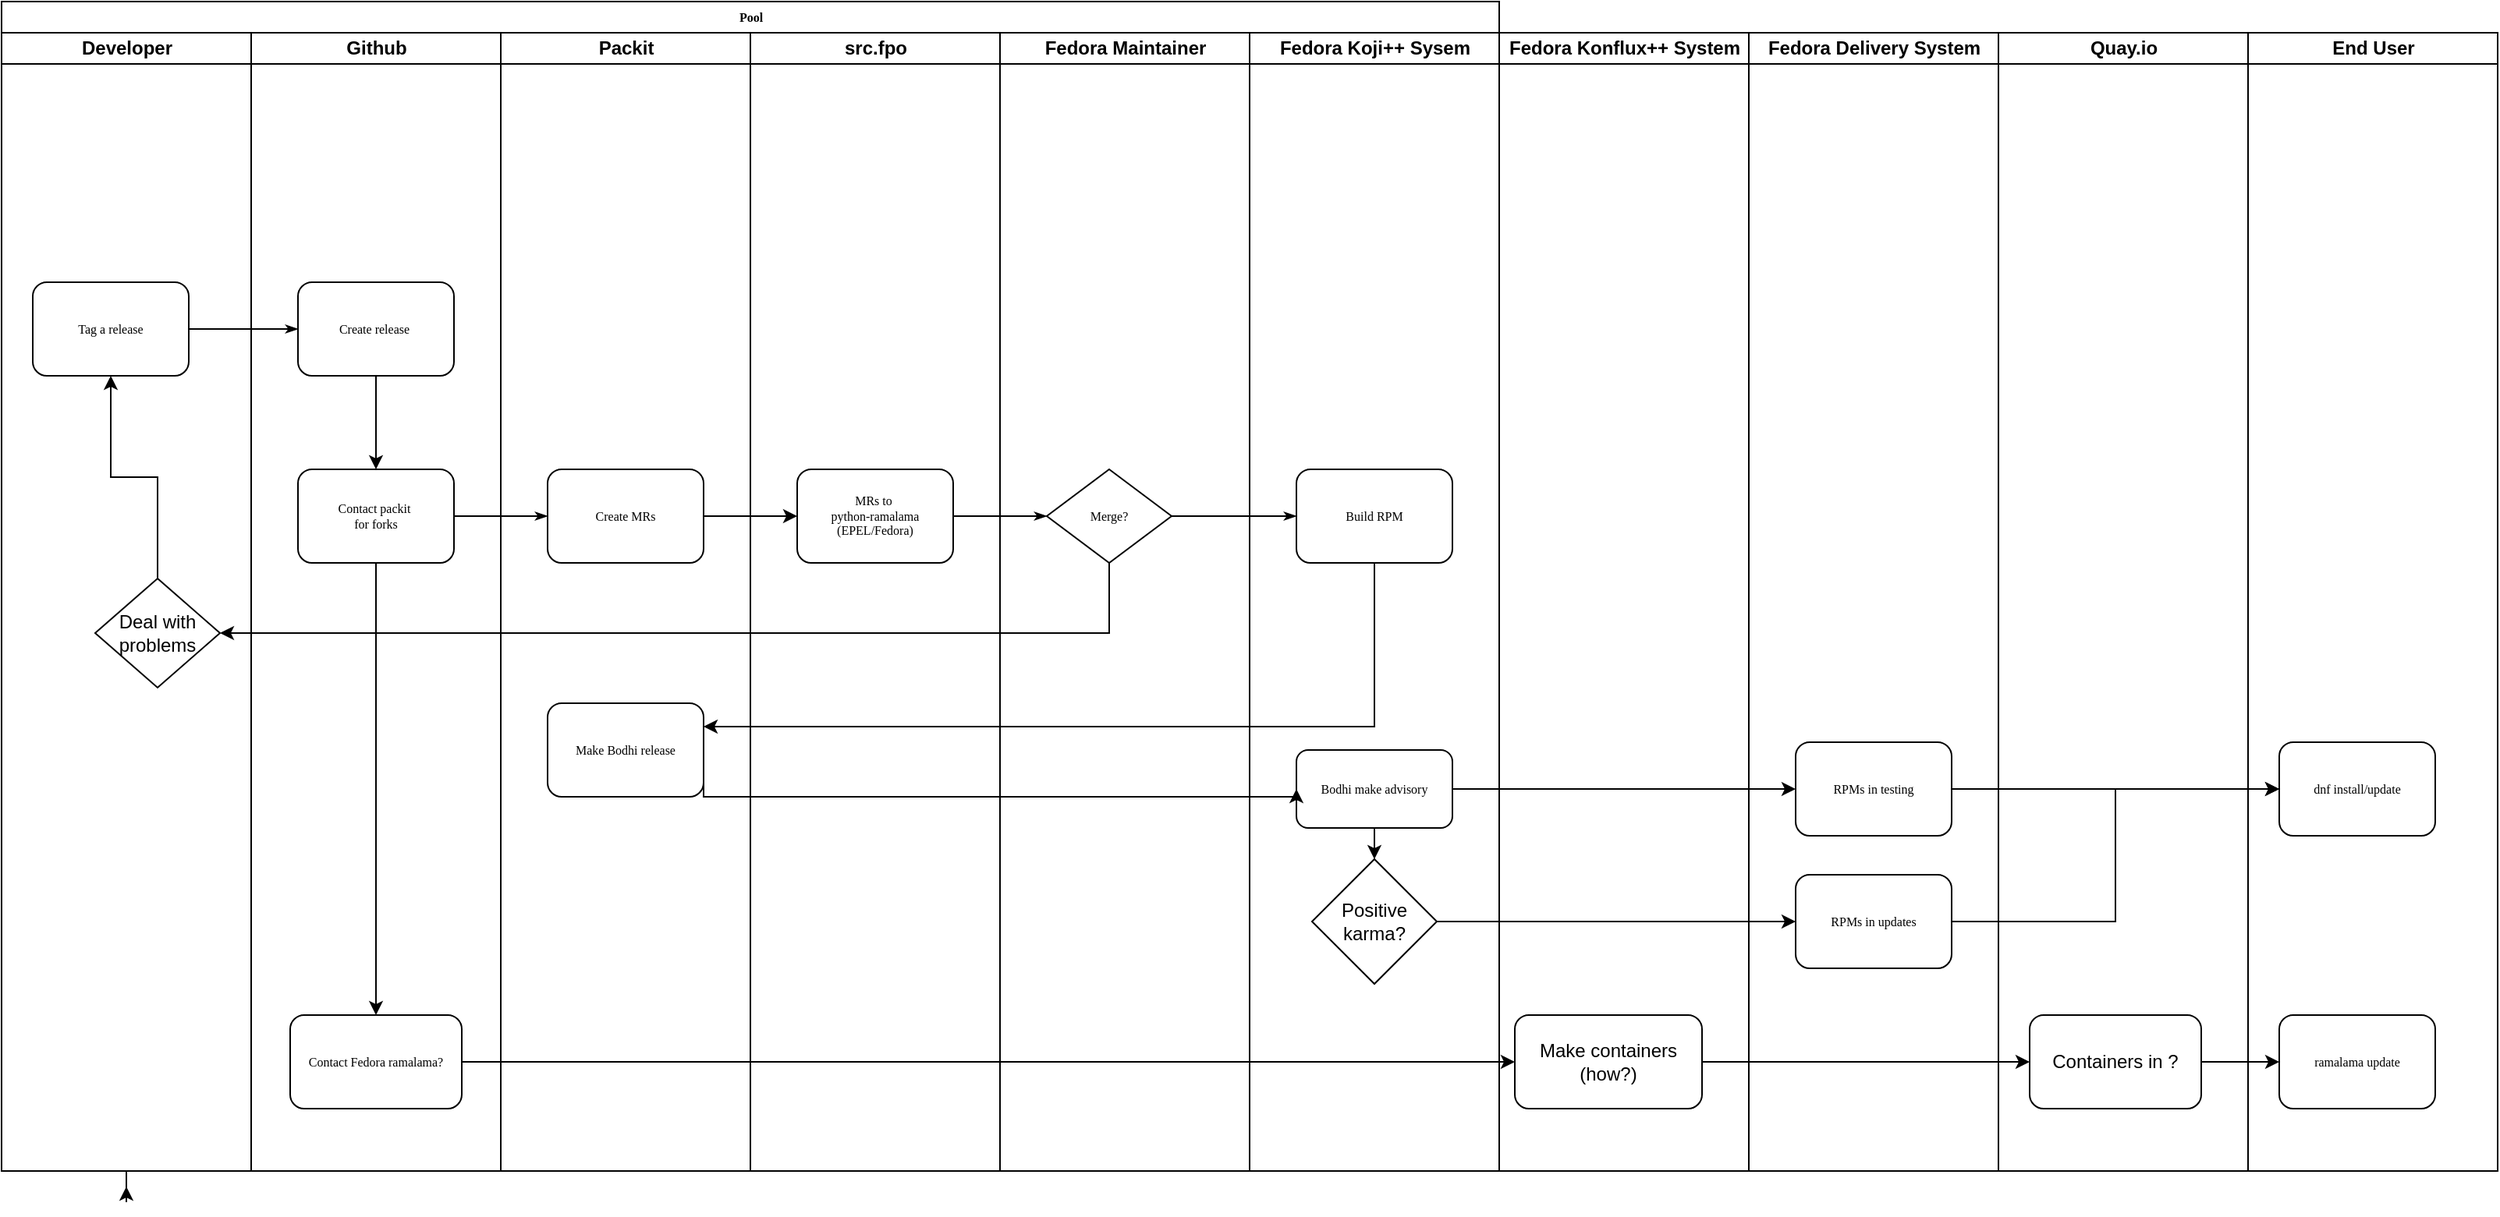 <mxfile version="26.1.0">
  <diagram name="Page-1" id="74e2e168-ea6b-b213-b513-2b3c1d86103e">
    <mxGraphModel dx="1000" dy="613" grid="1" gridSize="10" guides="1" tooltips="1" connect="1" arrows="1" fold="1" page="1" pageScale="1" pageWidth="1100" pageHeight="850" background="none" math="0" shadow="0">
      <root>
        <mxCell id="0" />
        <mxCell id="1" parent="0" />
        <mxCell id="77e6c97f196da883-1" value="Pool" style="swimlane;html=1;childLayout=stackLayout;startSize=20;rounded=0;shadow=0;labelBackgroundColor=none;strokeWidth=1;fontFamily=Verdana;fontSize=8;align=center;" parent="1" vertex="1">
          <mxGeometry x="70" y="40" width="960" height="750" as="geometry" />
        </mxCell>
        <mxCell id="T4m-lKm9hitmyTdmc8eZ-21" style="edgeStyle=orthogonalEdgeStyle;rounded=0;orthogonalLoop=1;jettySize=auto;html=1;" edge="1" parent="77e6c97f196da883-1" source="77e6c97f196da883-2">
          <mxGeometry relative="1" as="geometry">
            <mxPoint x="80" y="760" as="targetPoint" />
          </mxGeometry>
        </mxCell>
        <mxCell id="77e6c97f196da883-2" value="Developer" style="swimlane;html=1;startSize=20;" parent="77e6c97f196da883-1" vertex="1">
          <mxGeometry y="20" width="160" height="730" as="geometry" />
        </mxCell>
        <mxCell id="77e6c97f196da883-8" value="Tag a release" style="rounded=1;whiteSpace=wrap;html=1;shadow=0;labelBackgroundColor=none;strokeWidth=1;fontFamily=Verdana;fontSize=8;align=center;" parent="77e6c97f196da883-2" vertex="1">
          <mxGeometry x="20" y="160" width="100" height="60" as="geometry" />
        </mxCell>
        <mxCell id="T4m-lKm9hitmyTdmc8eZ-14" style="edgeStyle=orthogonalEdgeStyle;rounded=0;orthogonalLoop=1;jettySize=auto;html=1;exitX=0.5;exitY=0;exitDx=0;exitDy=0;entryX=0.5;entryY=1;entryDx=0;entryDy=0;" edge="1" parent="77e6c97f196da883-2" source="T4m-lKm9hitmyTdmc8eZ-13" target="77e6c97f196da883-8">
          <mxGeometry relative="1" as="geometry" />
        </mxCell>
        <mxCell id="T4m-lKm9hitmyTdmc8eZ-13" value="Deal with problems" style="rhombus;whiteSpace=wrap;html=1;" vertex="1" parent="77e6c97f196da883-2">
          <mxGeometry x="60" y="350" width="80" height="70" as="geometry" />
        </mxCell>
        <mxCell id="77e6c97f196da883-26" style="edgeStyle=orthogonalEdgeStyle;rounded=1;html=1;labelBackgroundColor=none;startArrow=none;startFill=0;startSize=5;endArrow=classicThin;endFill=1;endSize=5;jettySize=auto;orthogonalLoop=1;strokeWidth=1;fontFamily=Verdana;fontSize=8" parent="77e6c97f196da883-1" source="77e6c97f196da883-8" target="77e6c97f196da883-11" edge="1">
          <mxGeometry relative="1" as="geometry" />
        </mxCell>
        <mxCell id="77e6c97f196da883-28" style="edgeStyle=orthogonalEdgeStyle;rounded=1;html=1;labelBackgroundColor=none;startArrow=none;startFill=0;startSize=5;endArrow=classicThin;endFill=1;endSize=5;jettySize=auto;orthogonalLoop=1;strokeWidth=1;fontFamily=Verdana;fontSize=8" parent="77e6c97f196da883-1" source="77e6c97f196da883-9" target="77e6c97f196da883-12" edge="1">
          <mxGeometry relative="1" as="geometry" />
        </mxCell>
        <mxCell id="77e6c97f196da883-3" value="Github" style="swimlane;html=1;startSize=20;" parent="77e6c97f196da883-1" vertex="1">
          <mxGeometry x="160" y="20" width="160" height="730" as="geometry" />
        </mxCell>
        <mxCell id="T4m-lKm9hitmyTdmc8eZ-12" style="edgeStyle=orthogonalEdgeStyle;rounded=0;orthogonalLoop=1;jettySize=auto;html=1;exitX=0.5;exitY=1;exitDx=0;exitDy=0;entryX=0.5;entryY=0;entryDx=0;entryDy=0;" edge="1" parent="77e6c97f196da883-3" source="77e6c97f196da883-11" target="77e6c97f196da883-9">
          <mxGeometry relative="1" as="geometry" />
        </mxCell>
        <mxCell id="77e6c97f196da883-11" value="Create release&amp;nbsp;" style="rounded=1;whiteSpace=wrap;html=1;shadow=0;labelBackgroundColor=none;strokeWidth=1;fontFamily=Verdana;fontSize=8;align=center;" parent="77e6c97f196da883-3" vertex="1">
          <mxGeometry x="30" y="160" width="100" height="60" as="geometry" />
        </mxCell>
        <mxCell id="T4m-lKm9hitmyTdmc8eZ-26" style="edgeStyle=orthogonalEdgeStyle;rounded=0;orthogonalLoop=1;jettySize=auto;html=1;exitX=0.5;exitY=1;exitDx=0;exitDy=0;entryX=0.5;entryY=0;entryDx=0;entryDy=0;" edge="1" parent="77e6c97f196da883-3" source="77e6c97f196da883-9" target="77e6c97f196da883-24">
          <mxGeometry relative="1" as="geometry">
            <mxPoint x="80" y="620" as="targetPoint" />
          </mxGeometry>
        </mxCell>
        <mxCell id="77e6c97f196da883-9" value="Contact packit&amp;nbsp;&lt;div&gt;for forks&lt;/div&gt;" style="rounded=1;whiteSpace=wrap;html=1;shadow=0;labelBackgroundColor=none;strokeWidth=1;fontFamily=Verdana;fontSize=8;align=center;" parent="77e6c97f196da883-3" vertex="1">
          <mxGeometry x="30" y="280" width="100" height="60" as="geometry" />
        </mxCell>
        <mxCell id="77e6c97f196da883-24" value="Contact Fedora ramalama?" style="rounded=1;whiteSpace=wrap;html=1;shadow=0;labelBackgroundColor=none;strokeWidth=1;fontFamily=Verdana;fontSize=8;align=center;" parent="77e6c97f196da883-3" vertex="1">
          <mxGeometry x="25" y="630" width="110" height="60" as="geometry" />
        </mxCell>
        <mxCell id="77e6c97f196da883-4" value="Packit" style="swimlane;html=1;startSize=20;" parent="77e6c97f196da883-1" vertex="1">
          <mxGeometry x="320" y="20" width="160" height="730" as="geometry" />
        </mxCell>
        <mxCell id="77e6c97f196da883-12" value="Create MRs" style="rounded=1;whiteSpace=wrap;html=1;shadow=0;labelBackgroundColor=none;strokeWidth=1;fontFamily=Verdana;fontSize=8;align=center;" parent="77e6c97f196da883-4" vertex="1">
          <mxGeometry x="30" y="280" width="100" height="60" as="geometry" />
        </mxCell>
        <mxCell id="77e6c97f196da883-18" value="Make Bodhi release" style="rounded=1;whiteSpace=wrap;html=1;shadow=0;labelBackgroundColor=none;strokeWidth=1;fontFamily=Verdana;fontSize=8;align=center;" parent="77e6c97f196da883-4" vertex="1">
          <mxGeometry x="30" y="430" width="100" height="60" as="geometry" />
        </mxCell>
        <mxCell id="77e6c97f196da883-5" value="src.fpo" style="swimlane;html=1;startSize=20;" parent="77e6c97f196da883-1" vertex="1">
          <mxGeometry x="480" y="20" width="160" height="730" as="geometry" />
        </mxCell>
        <mxCell id="77e6c97f196da883-15" value="MRs to&amp;nbsp;&lt;div&gt;python-ramalama&lt;/div&gt;&lt;div&gt;(EPEL/Fedora)&lt;/div&gt;" style="rounded=1;whiteSpace=wrap;html=1;shadow=0;labelBackgroundColor=none;strokeWidth=1;fontFamily=Verdana;fontSize=8;align=center;" parent="77e6c97f196da883-5" vertex="1">
          <mxGeometry x="30" y="280" width="100" height="60" as="geometry" />
        </mxCell>
        <mxCell id="77e6c97f196da883-6" value="Fedora Maintainer" style="swimlane;html=1;startSize=20;" parent="77e6c97f196da883-1" vertex="1">
          <mxGeometry x="640" y="20" width="160" height="730" as="geometry" />
        </mxCell>
        <mxCell id="77e6c97f196da883-16" value="Merge?" style="rhombus;whiteSpace=wrap;html=1;rounded=0;shadow=0;labelBackgroundColor=none;strokeWidth=1;fontFamily=Verdana;fontSize=8;align=center;" parent="77e6c97f196da883-6" vertex="1">
          <mxGeometry x="30" y="280" width="80" height="60" as="geometry" />
        </mxCell>
        <mxCell id="77e6c97f196da883-7" value="Fedora Koji++ Sysem" style="swimlane;html=1;startSize=20;" parent="77e6c97f196da883-1" vertex="1">
          <mxGeometry x="800" y="20" width="160" height="730" as="geometry" />
        </mxCell>
        <mxCell id="77e6c97f196da883-17" value="Build RPM" style="rounded=1;whiteSpace=wrap;html=1;shadow=0;labelBackgroundColor=none;strokeWidth=1;fontFamily=Verdana;fontSize=8;align=center;" parent="77e6c97f196da883-7" vertex="1">
          <mxGeometry x="30" y="280" width="100" height="60" as="geometry" />
        </mxCell>
        <mxCell id="T4m-lKm9hitmyTdmc8eZ-23" style="edgeStyle=orthogonalEdgeStyle;rounded=0;orthogonalLoop=1;jettySize=auto;html=1;exitX=0.5;exitY=1;exitDx=0;exitDy=0;entryX=0.5;entryY=0;entryDx=0;entryDy=0;" edge="1" parent="77e6c97f196da883-7" source="T4m-lKm9hitmyTdmc8eZ-3" target="T4m-lKm9hitmyTdmc8eZ-22">
          <mxGeometry relative="1" as="geometry" />
        </mxCell>
        <mxCell id="T4m-lKm9hitmyTdmc8eZ-3" value="Bodhi make advisory" style="rounded=1;whiteSpace=wrap;html=1;shadow=0;labelBackgroundColor=none;strokeWidth=1;fontFamily=Verdana;fontSize=8;align=center;" vertex="1" parent="77e6c97f196da883-7">
          <mxGeometry x="30" y="460" width="100" height="50" as="geometry" />
        </mxCell>
        <mxCell id="T4m-lKm9hitmyTdmc8eZ-22" value="Positive karma?" style="rhombus;whiteSpace=wrap;html=1;" vertex="1" parent="77e6c97f196da883-7">
          <mxGeometry x="40" y="530" width="80" height="80" as="geometry" />
        </mxCell>
        <mxCell id="T4m-lKm9hitmyTdmc8eZ-1" style="edgeStyle=orthogonalEdgeStyle;rounded=0;orthogonalLoop=1;jettySize=auto;html=1;exitX=1;exitY=0.5;exitDx=0;exitDy=0;entryX=0;entryY=0.5;entryDx=0;entryDy=0;" edge="1" parent="77e6c97f196da883-1" source="77e6c97f196da883-12" target="77e6c97f196da883-15">
          <mxGeometry relative="1" as="geometry" />
        </mxCell>
        <mxCell id="77e6c97f196da883-34" style="edgeStyle=orthogonalEdgeStyle;rounded=1;html=1;labelBackgroundColor=none;startArrow=none;startFill=0;startSize=5;endArrow=classicThin;endFill=1;endSize=5;jettySize=auto;orthogonalLoop=1;strokeColor=#000000;strokeWidth=1;fontFamily=Verdana;fontSize=8;fontColor=#000000;" parent="77e6c97f196da883-1" source="77e6c97f196da883-15" target="77e6c97f196da883-16" edge="1">
          <mxGeometry relative="1" as="geometry" />
        </mxCell>
        <mxCell id="77e6c97f196da883-35" style="edgeStyle=orthogonalEdgeStyle;rounded=1;html=1;labelBackgroundColor=none;startArrow=none;startFill=0;startSize=5;endArrow=classicThin;endFill=1;endSize=5;jettySize=auto;orthogonalLoop=1;strokeWidth=1;fontFamily=Verdana;fontSize=8" parent="77e6c97f196da883-1" source="77e6c97f196da883-16" target="77e6c97f196da883-17" edge="1">
          <mxGeometry relative="1" as="geometry" />
        </mxCell>
        <mxCell id="T4m-lKm9hitmyTdmc8eZ-16" style="edgeStyle=orthogonalEdgeStyle;rounded=0;orthogonalLoop=1;jettySize=auto;html=1;exitX=0.5;exitY=1;exitDx=0;exitDy=0;entryX=1;entryY=0.5;entryDx=0;entryDy=0;" edge="1" parent="77e6c97f196da883-1" source="77e6c97f196da883-16" target="T4m-lKm9hitmyTdmc8eZ-13">
          <mxGeometry relative="1" as="geometry" />
        </mxCell>
        <mxCell id="T4m-lKm9hitmyTdmc8eZ-17" style="edgeStyle=orthogonalEdgeStyle;rounded=0;orthogonalLoop=1;jettySize=auto;html=1;exitX=0.5;exitY=1;exitDx=0;exitDy=0;entryX=1;entryY=0.25;entryDx=0;entryDy=0;" edge="1" parent="77e6c97f196da883-1" source="77e6c97f196da883-17" target="77e6c97f196da883-18">
          <mxGeometry relative="1" as="geometry" />
        </mxCell>
        <mxCell id="T4m-lKm9hitmyTdmc8eZ-19" style="edgeStyle=orthogonalEdgeStyle;rounded=0;orthogonalLoop=1;jettySize=auto;html=1;exitX=1;exitY=0.5;exitDx=0;exitDy=0;entryX=0;entryY=0.5;entryDx=0;entryDy=0;" edge="1" parent="77e6c97f196da883-1" source="77e6c97f196da883-18" target="T4m-lKm9hitmyTdmc8eZ-3">
          <mxGeometry relative="1" as="geometry">
            <Array as="points">
              <mxPoint x="450" y="510" />
            </Array>
          </mxGeometry>
        </mxCell>
        <mxCell id="T4m-lKm9hitmyTdmc8eZ-2" value="Fedora Konflux++ System" style="swimlane;html=1;startSize=20;" vertex="1" parent="1">
          <mxGeometry x="1030" y="60" width="160" height="730" as="geometry" />
        </mxCell>
        <mxCell id="T4m-lKm9hitmyTdmc8eZ-4" value="Fedora Delivery System" style="swimlane;html=1;startSize=20;" vertex="1" parent="1">
          <mxGeometry x="1190" y="60" width="160" height="730" as="geometry" />
        </mxCell>
        <mxCell id="T4m-lKm9hitmyTdmc8eZ-5" value="RPMs in updates" style="rounded=1;whiteSpace=wrap;html=1;shadow=0;labelBackgroundColor=none;strokeWidth=1;fontFamily=Verdana;fontSize=8;align=center;" vertex="1" parent="T4m-lKm9hitmyTdmc8eZ-4">
          <mxGeometry x="30" y="540" width="100" height="60" as="geometry" />
        </mxCell>
        <mxCell id="77e6c97f196da883-21" value="RPMs in testing" style="rounded=1;whiteSpace=wrap;html=1;shadow=0;labelBackgroundColor=none;strokeWidth=1;fontFamily=Verdana;fontSize=8;align=center;" parent="T4m-lKm9hitmyTdmc8eZ-4" vertex="1">
          <mxGeometry x="30" y="455" width="100" height="60" as="geometry" />
        </mxCell>
        <mxCell id="T4m-lKm9hitmyTdmc8eZ-6" value="Quay.io" style="swimlane;html=1;startSize=20;" vertex="1" parent="1">
          <mxGeometry x="1350" y="60" width="160" height="730" as="geometry" />
        </mxCell>
        <mxCell id="T4m-lKm9hitmyTdmc8eZ-29" value="Containers in ?" style="rounded=1;whiteSpace=wrap;html=1;" vertex="1" parent="T4m-lKm9hitmyTdmc8eZ-6">
          <mxGeometry x="20" y="630" width="110" height="60" as="geometry" />
        </mxCell>
        <mxCell id="T4m-lKm9hitmyTdmc8eZ-8" value="End User" style="swimlane;html=1;startSize=20;" vertex="1" parent="1">
          <mxGeometry x="1510" y="60" width="160" height="730" as="geometry" />
        </mxCell>
        <mxCell id="T4m-lKm9hitmyTdmc8eZ-9" value="dnf install/update" style="rounded=1;whiteSpace=wrap;html=1;shadow=0;labelBackgroundColor=none;strokeWidth=1;fontFamily=Verdana;fontSize=8;align=center;" vertex="1" parent="T4m-lKm9hitmyTdmc8eZ-8">
          <mxGeometry x="20" y="455" width="100" height="60" as="geometry" />
        </mxCell>
        <mxCell id="T4m-lKm9hitmyTdmc8eZ-7" value="ramalama update" style="rounded=1;whiteSpace=wrap;html=1;shadow=0;labelBackgroundColor=none;strokeWidth=1;fontFamily=Verdana;fontSize=8;align=center;" vertex="1" parent="T4m-lKm9hitmyTdmc8eZ-8">
          <mxGeometry x="20" y="630" width="100" height="60" as="geometry" />
        </mxCell>
        <mxCell id="T4m-lKm9hitmyTdmc8eZ-18" style="edgeStyle=orthogonalEdgeStyle;rounded=0;orthogonalLoop=1;jettySize=auto;html=1;exitX=1;exitY=0.5;exitDx=0;exitDy=0;" edge="1" parent="1" source="77e6c97f196da883-21" target="T4m-lKm9hitmyTdmc8eZ-9">
          <mxGeometry relative="1" as="geometry" />
        </mxCell>
        <mxCell id="T4m-lKm9hitmyTdmc8eZ-20" style="edgeStyle=orthogonalEdgeStyle;rounded=0;orthogonalLoop=1;jettySize=auto;html=1;exitX=1;exitY=0.5;exitDx=0;exitDy=0;entryX=0;entryY=0.5;entryDx=0;entryDy=0;" edge="1" parent="1" source="T4m-lKm9hitmyTdmc8eZ-3" target="77e6c97f196da883-21">
          <mxGeometry relative="1" as="geometry" />
        </mxCell>
        <mxCell id="T4m-lKm9hitmyTdmc8eZ-24" style="edgeStyle=orthogonalEdgeStyle;rounded=0;orthogonalLoop=1;jettySize=auto;html=1;exitX=1;exitY=0.5;exitDx=0;exitDy=0;entryX=0;entryY=0.5;entryDx=0;entryDy=0;" edge="1" parent="1" source="T4m-lKm9hitmyTdmc8eZ-22" target="T4m-lKm9hitmyTdmc8eZ-5">
          <mxGeometry relative="1" as="geometry" />
        </mxCell>
        <mxCell id="T4m-lKm9hitmyTdmc8eZ-25" style="edgeStyle=orthogonalEdgeStyle;rounded=0;orthogonalLoop=1;jettySize=auto;html=1;exitX=1;exitY=0.5;exitDx=0;exitDy=0;entryX=0;entryY=0.5;entryDx=0;entryDy=0;" edge="1" parent="1" source="T4m-lKm9hitmyTdmc8eZ-5" target="T4m-lKm9hitmyTdmc8eZ-9">
          <mxGeometry relative="1" as="geometry" />
        </mxCell>
        <mxCell id="T4m-lKm9hitmyTdmc8eZ-30" style="edgeStyle=orthogonalEdgeStyle;rounded=0;orthogonalLoop=1;jettySize=auto;html=1;exitX=1;exitY=0.5;exitDx=0;exitDy=0;entryX=0;entryY=0.5;entryDx=0;entryDy=0;" edge="1" parent="1" source="T4m-lKm9hitmyTdmc8eZ-27" target="T4m-lKm9hitmyTdmc8eZ-29">
          <mxGeometry relative="1" as="geometry" />
        </mxCell>
        <mxCell id="T4m-lKm9hitmyTdmc8eZ-27" value="Make containers&lt;div&gt;(how?)&lt;/div&gt;" style="rounded=1;whiteSpace=wrap;html=1;" vertex="1" parent="1">
          <mxGeometry x="1040" y="690" width="120" height="60" as="geometry" />
        </mxCell>
        <mxCell id="T4m-lKm9hitmyTdmc8eZ-31" style="edgeStyle=orthogonalEdgeStyle;rounded=0;orthogonalLoop=1;jettySize=auto;html=1;exitX=1;exitY=0.5;exitDx=0;exitDy=0;entryX=0;entryY=0.5;entryDx=0;entryDy=0;" edge="1" parent="1" source="T4m-lKm9hitmyTdmc8eZ-29" target="T4m-lKm9hitmyTdmc8eZ-7">
          <mxGeometry relative="1" as="geometry" />
        </mxCell>
        <mxCell id="T4m-lKm9hitmyTdmc8eZ-32" style="edgeStyle=orthogonalEdgeStyle;rounded=0;orthogonalLoop=1;jettySize=auto;html=1;exitX=1;exitY=0.5;exitDx=0;exitDy=0;entryX=0;entryY=0.5;entryDx=0;entryDy=0;" edge="1" parent="1" source="77e6c97f196da883-24" target="T4m-lKm9hitmyTdmc8eZ-27">
          <mxGeometry relative="1" as="geometry" />
        </mxCell>
      </root>
    </mxGraphModel>
  </diagram>
</mxfile>

